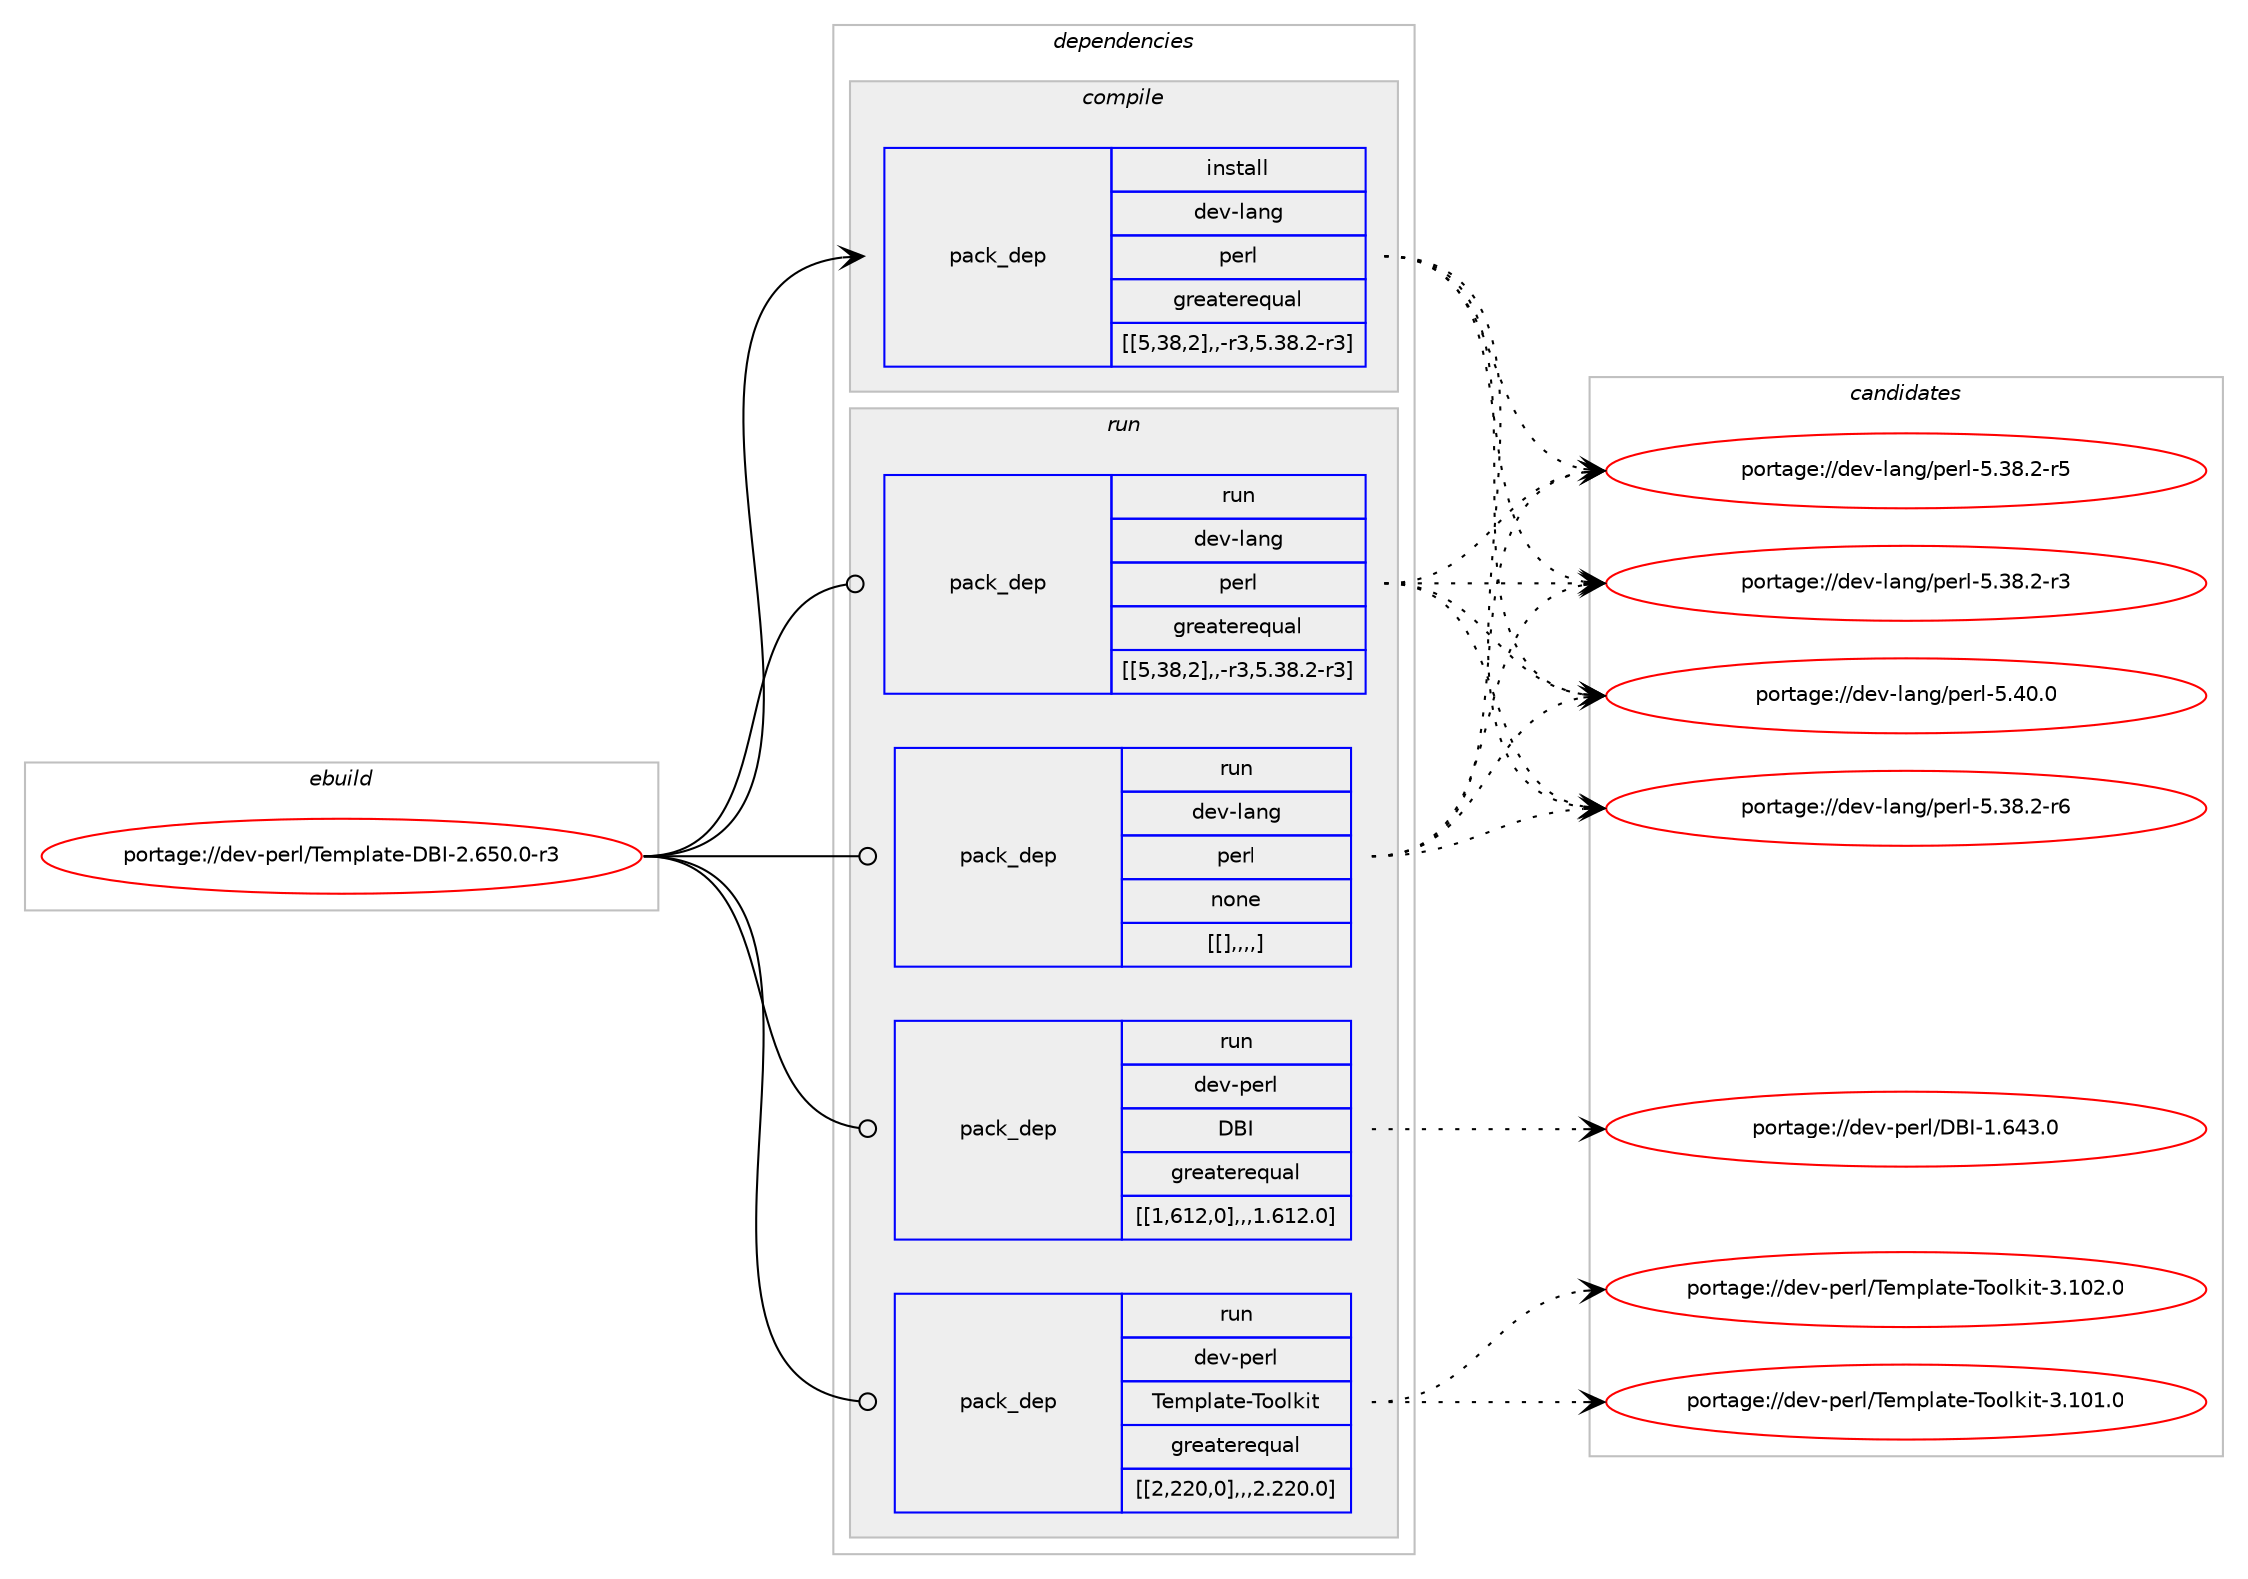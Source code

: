 digraph prolog {

# *************
# Graph options
# *************

newrank=true;
concentrate=true;
compound=true;
graph [rankdir=LR,fontname=Helvetica,fontsize=10,ranksep=1.5];#, ranksep=2.5, nodesep=0.2];
edge  [arrowhead=vee];
node  [fontname=Helvetica,fontsize=10];

# **********
# The ebuild
# **********

subgraph cluster_leftcol {
color=gray;
label=<<i>ebuild</i>>;
id [label="portage://dev-perl/Template-DBI-2.650.0-r3", color=red, width=4, href="../dev-perl/Template-DBI-2.650.0-r3.svg"];
}

# ****************
# The dependencies
# ****************

subgraph cluster_midcol {
color=gray;
label=<<i>dependencies</i>>;
subgraph cluster_compile {
fillcolor="#eeeeee";
style=filled;
label=<<i>compile</i>>;
subgraph pack106289 {
dependency138146 [label=<<TABLE BORDER="0" CELLBORDER="1" CELLSPACING="0" CELLPADDING="4" WIDTH="220"><TR><TD ROWSPAN="6" CELLPADDING="30">pack_dep</TD></TR><TR><TD WIDTH="110">install</TD></TR><TR><TD>dev-lang</TD></TR><TR><TD>perl</TD></TR><TR><TD>greaterequal</TD></TR><TR><TD>[[5,38,2],,-r3,5.38.2-r3]</TD></TR></TABLE>>, shape=none, color=blue];
}
id:e -> dependency138146:w [weight=20,style="solid",arrowhead="vee"];
}
subgraph cluster_compileandrun {
fillcolor="#eeeeee";
style=filled;
label=<<i>compile and run</i>>;
}
subgraph cluster_run {
fillcolor="#eeeeee";
style=filled;
label=<<i>run</i>>;
subgraph pack106290 {
dependency138147 [label=<<TABLE BORDER="0" CELLBORDER="1" CELLSPACING="0" CELLPADDING="4" WIDTH="220"><TR><TD ROWSPAN="6" CELLPADDING="30">pack_dep</TD></TR><TR><TD WIDTH="110">run</TD></TR><TR><TD>dev-lang</TD></TR><TR><TD>perl</TD></TR><TR><TD>greaterequal</TD></TR><TR><TD>[[5,38,2],,-r3,5.38.2-r3]</TD></TR></TABLE>>, shape=none, color=blue];
}
id:e -> dependency138147:w [weight=20,style="solid",arrowhead="odot"];
subgraph pack106291 {
dependency138148 [label=<<TABLE BORDER="0" CELLBORDER="1" CELLSPACING="0" CELLPADDING="4" WIDTH="220"><TR><TD ROWSPAN="6" CELLPADDING="30">pack_dep</TD></TR><TR><TD WIDTH="110">run</TD></TR><TR><TD>dev-lang</TD></TR><TR><TD>perl</TD></TR><TR><TD>none</TD></TR><TR><TD>[[],,,,]</TD></TR></TABLE>>, shape=none, color=blue];
}
id:e -> dependency138148:w [weight=20,style="solid",arrowhead="odot"];
subgraph pack106292 {
dependency138149 [label=<<TABLE BORDER="0" CELLBORDER="1" CELLSPACING="0" CELLPADDING="4" WIDTH="220"><TR><TD ROWSPAN="6" CELLPADDING="30">pack_dep</TD></TR><TR><TD WIDTH="110">run</TD></TR><TR><TD>dev-perl</TD></TR><TR><TD>DBI</TD></TR><TR><TD>greaterequal</TD></TR><TR><TD>[[1,612,0],,,1.612.0]</TD></TR></TABLE>>, shape=none, color=blue];
}
id:e -> dependency138149:w [weight=20,style="solid",arrowhead="odot"];
subgraph pack106293 {
dependency138150 [label=<<TABLE BORDER="0" CELLBORDER="1" CELLSPACING="0" CELLPADDING="4" WIDTH="220"><TR><TD ROWSPAN="6" CELLPADDING="30">pack_dep</TD></TR><TR><TD WIDTH="110">run</TD></TR><TR><TD>dev-perl</TD></TR><TR><TD>Template-Toolkit</TD></TR><TR><TD>greaterequal</TD></TR><TR><TD>[[2,220,0],,,2.220.0]</TD></TR></TABLE>>, shape=none, color=blue];
}
id:e -> dependency138150:w [weight=20,style="solid",arrowhead="odot"];
}
}

# **************
# The candidates
# **************

subgraph cluster_choices {
rank=same;
color=gray;
label=<<i>candidates</i>>;

subgraph choice106289 {
color=black;
nodesep=1;
choice10010111845108971101034711210111410845534652484648 [label="portage://dev-lang/perl-5.40.0", color=red, width=4,href="../dev-lang/perl-5.40.0.svg"];
choice100101118451089711010347112101114108455346515646504511454 [label="portage://dev-lang/perl-5.38.2-r6", color=red, width=4,href="../dev-lang/perl-5.38.2-r6.svg"];
choice100101118451089711010347112101114108455346515646504511453 [label="portage://dev-lang/perl-5.38.2-r5", color=red, width=4,href="../dev-lang/perl-5.38.2-r5.svg"];
choice100101118451089711010347112101114108455346515646504511451 [label="portage://dev-lang/perl-5.38.2-r3", color=red, width=4,href="../dev-lang/perl-5.38.2-r3.svg"];
dependency138146:e -> choice10010111845108971101034711210111410845534652484648:w [style=dotted,weight="100"];
dependency138146:e -> choice100101118451089711010347112101114108455346515646504511454:w [style=dotted,weight="100"];
dependency138146:e -> choice100101118451089711010347112101114108455346515646504511453:w [style=dotted,weight="100"];
dependency138146:e -> choice100101118451089711010347112101114108455346515646504511451:w [style=dotted,weight="100"];
}
subgraph choice106290 {
color=black;
nodesep=1;
choice10010111845108971101034711210111410845534652484648 [label="portage://dev-lang/perl-5.40.0", color=red, width=4,href="../dev-lang/perl-5.40.0.svg"];
choice100101118451089711010347112101114108455346515646504511454 [label="portage://dev-lang/perl-5.38.2-r6", color=red, width=4,href="../dev-lang/perl-5.38.2-r6.svg"];
choice100101118451089711010347112101114108455346515646504511453 [label="portage://dev-lang/perl-5.38.2-r5", color=red, width=4,href="../dev-lang/perl-5.38.2-r5.svg"];
choice100101118451089711010347112101114108455346515646504511451 [label="portage://dev-lang/perl-5.38.2-r3", color=red, width=4,href="../dev-lang/perl-5.38.2-r3.svg"];
dependency138147:e -> choice10010111845108971101034711210111410845534652484648:w [style=dotted,weight="100"];
dependency138147:e -> choice100101118451089711010347112101114108455346515646504511454:w [style=dotted,weight="100"];
dependency138147:e -> choice100101118451089711010347112101114108455346515646504511453:w [style=dotted,weight="100"];
dependency138147:e -> choice100101118451089711010347112101114108455346515646504511451:w [style=dotted,weight="100"];
}
subgraph choice106291 {
color=black;
nodesep=1;
choice10010111845108971101034711210111410845534652484648 [label="portage://dev-lang/perl-5.40.0", color=red, width=4,href="../dev-lang/perl-5.40.0.svg"];
choice100101118451089711010347112101114108455346515646504511454 [label="portage://dev-lang/perl-5.38.2-r6", color=red, width=4,href="../dev-lang/perl-5.38.2-r6.svg"];
choice100101118451089711010347112101114108455346515646504511453 [label="portage://dev-lang/perl-5.38.2-r5", color=red, width=4,href="../dev-lang/perl-5.38.2-r5.svg"];
choice100101118451089711010347112101114108455346515646504511451 [label="portage://dev-lang/perl-5.38.2-r3", color=red, width=4,href="../dev-lang/perl-5.38.2-r3.svg"];
dependency138148:e -> choice10010111845108971101034711210111410845534652484648:w [style=dotted,weight="100"];
dependency138148:e -> choice100101118451089711010347112101114108455346515646504511454:w [style=dotted,weight="100"];
dependency138148:e -> choice100101118451089711010347112101114108455346515646504511453:w [style=dotted,weight="100"];
dependency138148:e -> choice100101118451089711010347112101114108455346515646504511451:w [style=dotted,weight="100"];
}
subgraph choice106292 {
color=black;
nodesep=1;
choice10010111845112101114108476866734549465452514648 [label="portage://dev-perl/DBI-1.643.0", color=red, width=4,href="../dev-perl/DBI-1.643.0.svg"];
dependency138149:e -> choice10010111845112101114108476866734549465452514648:w [style=dotted,weight="100"];
}
subgraph choice106293 {
color=black;
nodesep=1;
choice1001011184511210111410847841011091121089711610145841111111081071051164551464948504648 [label="portage://dev-perl/Template-Toolkit-3.102.0", color=red, width=4,href="../dev-perl/Template-Toolkit-3.102.0.svg"];
choice1001011184511210111410847841011091121089711610145841111111081071051164551464948494648 [label="portage://dev-perl/Template-Toolkit-3.101.0", color=red, width=4,href="../dev-perl/Template-Toolkit-3.101.0.svg"];
dependency138150:e -> choice1001011184511210111410847841011091121089711610145841111111081071051164551464948504648:w [style=dotted,weight="100"];
dependency138150:e -> choice1001011184511210111410847841011091121089711610145841111111081071051164551464948494648:w [style=dotted,weight="100"];
}
}

}
